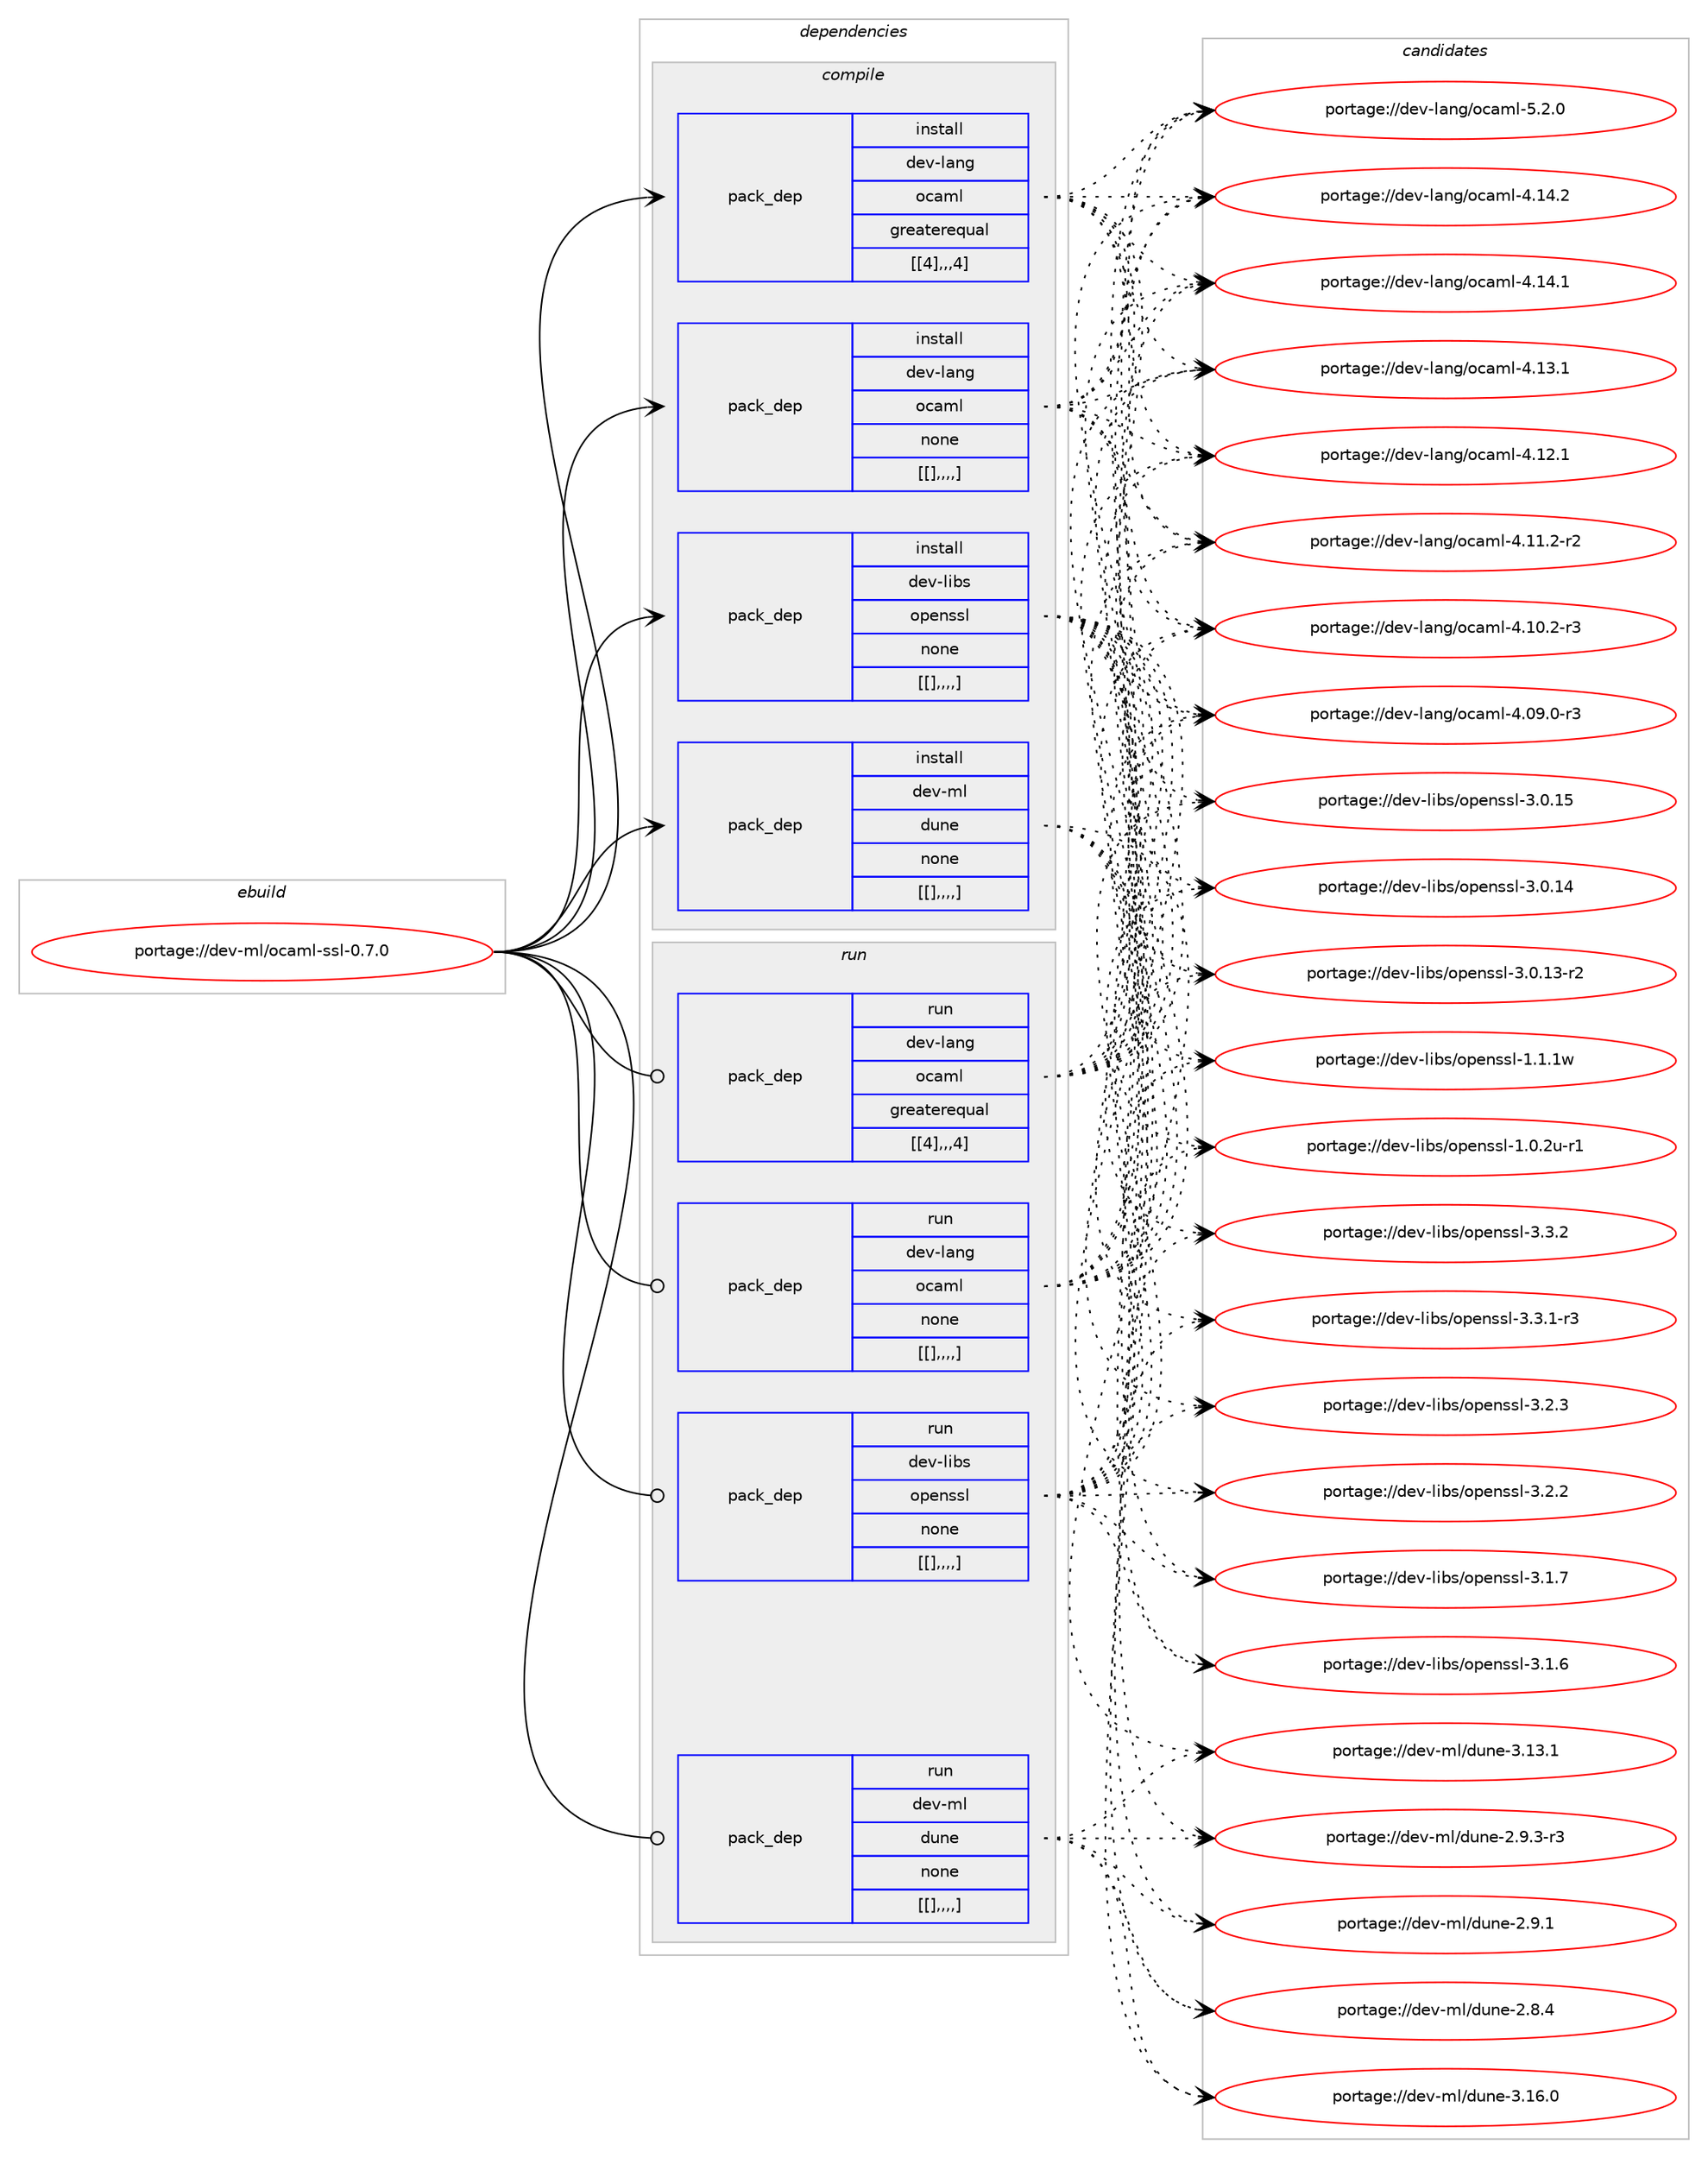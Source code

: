 digraph prolog {

# *************
# Graph options
# *************

newrank=true;
concentrate=true;
compound=true;
graph [rankdir=LR,fontname=Helvetica,fontsize=10,ranksep=1.5];#, ranksep=2.5, nodesep=0.2];
edge  [arrowhead=vee];
node  [fontname=Helvetica,fontsize=10];

# **********
# The ebuild
# **********

subgraph cluster_leftcol {
color=gray;
label=<<i>ebuild</i>>;
id [label="portage://dev-ml/ocaml-ssl-0.7.0", color=red, width=4, href="../dev-ml/ocaml-ssl-0.7.0.svg"];
}

# ****************
# The dependencies
# ****************

subgraph cluster_midcol {
color=gray;
label=<<i>dependencies</i>>;
subgraph cluster_compile {
fillcolor="#eeeeee";
style=filled;
label=<<i>compile</i>>;
subgraph pack90829 {
dependency122729 [label=<<TABLE BORDER="0" CELLBORDER="1" CELLSPACING="0" CELLPADDING="4" WIDTH="220"><TR><TD ROWSPAN="6" CELLPADDING="30">pack_dep</TD></TR><TR><TD WIDTH="110">install</TD></TR><TR><TD>dev-lang</TD></TR><TR><TD>ocaml</TD></TR><TR><TD>greaterequal</TD></TR><TR><TD>[[4],,,4]</TD></TR></TABLE>>, shape=none, color=blue];
}
id:e -> dependency122729:w [weight=20,style="solid",arrowhead="vee"];
subgraph pack90830 {
dependency122730 [label=<<TABLE BORDER="0" CELLBORDER="1" CELLSPACING="0" CELLPADDING="4" WIDTH="220"><TR><TD ROWSPAN="6" CELLPADDING="30">pack_dep</TD></TR><TR><TD WIDTH="110">install</TD></TR><TR><TD>dev-lang</TD></TR><TR><TD>ocaml</TD></TR><TR><TD>none</TD></TR><TR><TD>[[],,,,]</TD></TR></TABLE>>, shape=none, color=blue];
}
id:e -> dependency122730:w [weight=20,style="solid",arrowhead="vee"];
subgraph pack90831 {
dependency122731 [label=<<TABLE BORDER="0" CELLBORDER="1" CELLSPACING="0" CELLPADDING="4" WIDTH="220"><TR><TD ROWSPAN="6" CELLPADDING="30">pack_dep</TD></TR><TR><TD WIDTH="110">install</TD></TR><TR><TD>dev-libs</TD></TR><TR><TD>openssl</TD></TR><TR><TD>none</TD></TR><TR><TD>[[],,,,]</TD></TR></TABLE>>, shape=none, color=blue];
}
id:e -> dependency122731:w [weight=20,style="solid",arrowhead="vee"];
subgraph pack90832 {
dependency122732 [label=<<TABLE BORDER="0" CELLBORDER="1" CELLSPACING="0" CELLPADDING="4" WIDTH="220"><TR><TD ROWSPAN="6" CELLPADDING="30">pack_dep</TD></TR><TR><TD WIDTH="110">install</TD></TR><TR><TD>dev-ml</TD></TR><TR><TD>dune</TD></TR><TR><TD>none</TD></TR><TR><TD>[[],,,,]</TD></TR></TABLE>>, shape=none, color=blue];
}
id:e -> dependency122732:w [weight=20,style="solid",arrowhead="vee"];
}
subgraph cluster_compileandrun {
fillcolor="#eeeeee";
style=filled;
label=<<i>compile and run</i>>;
}
subgraph cluster_run {
fillcolor="#eeeeee";
style=filled;
label=<<i>run</i>>;
subgraph pack90833 {
dependency122733 [label=<<TABLE BORDER="0" CELLBORDER="1" CELLSPACING="0" CELLPADDING="4" WIDTH="220"><TR><TD ROWSPAN="6" CELLPADDING="30">pack_dep</TD></TR><TR><TD WIDTH="110">run</TD></TR><TR><TD>dev-lang</TD></TR><TR><TD>ocaml</TD></TR><TR><TD>greaterequal</TD></TR><TR><TD>[[4],,,4]</TD></TR></TABLE>>, shape=none, color=blue];
}
id:e -> dependency122733:w [weight=20,style="solid",arrowhead="odot"];
subgraph pack90834 {
dependency122734 [label=<<TABLE BORDER="0" CELLBORDER="1" CELLSPACING="0" CELLPADDING="4" WIDTH="220"><TR><TD ROWSPAN="6" CELLPADDING="30">pack_dep</TD></TR><TR><TD WIDTH="110">run</TD></TR><TR><TD>dev-lang</TD></TR><TR><TD>ocaml</TD></TR><TR><TD>none</TD></TR><TR><TD>[[],,,,]</TD></TR></TABLE>>, shape=none, color=blue];
}
id:e -> dependency122734:w [weight=20,style="solid",arrowhead="odot"];
subgraph pack90835 {
dependency122735 [label=<<TABLE BORDER="0" CELLBORDER="1" CELLSPACING="0" CELLPADDING="4" WIDTH="220"><TR><TD ROWSPAN="6" CELLPADDING="30">pack_dep</TD></TR><TR><TD WIDTH="110">run</TD></TR><TR><TD>dev-libs</TD></TR><TR><TD>openssl</TD></TR><TR><TD>none</TD></TR><TR><TD>[[],,,,]</TD></TR></TABLE>>, shape=none, color=blue];
}
id:e -> dependency122735:w [weight=20,style="solid",arrowhead="odot"];
subgraph pack90836 {
dependency122736 [label=<<TABLE BORDER="0" CELLBORDER="1" CELLSPACING="0" CELLPADDING="4" WIDTH="220"><TR><TD ROWSPAN="6" CELLPADDING="30">pack_dep</TD></TR><TR><TD WIDTH="110">run</TD></TR><TR><TD>dev-ml</TD></TR><TR><TD>dune</TD></TR><TR><TD>none</TD></TR><TR><TD>[[],,,,]</TD></TR></TABLE>>, shape=none, color=blue];
}
id:e -> dependency122736:w [weight=20,style="solid",arrowhead="odot"];
}
}

# **************
# The candidates
# **************

subgraph cluster_choices {
rank=same;
color=gray;
label=<<i>candidates</i>>;

subgraph choice90829 {
color=black;
nodesep=1;
choice1001011184510897110103471119997109108455346504648 [label="portage://dev-lang/ocaml-5.2.0", color=red, width=4,href="../dev-lang/ocaml-5.2.0.svg"];
choice100101118451089711010347111999710910845524649524650 [label="portage://dev-lang/ocaml-4.14.2", color=red, width=4,href="../dev-lang/ocaml-4.14.2.svg"];
choice100101118451089711010347111999710910845524649524649 [label="portage://dev-lang/ocaml-4.14.1", color=red, width=4,href="../dev-lang/ocaml-4.14.1.svg"];
choice100101118451089711010347111999710910845524649514649 [label="portage://dev-lang/ocaml-4.13.1", color=red, width=4,href="../dev-lang/ocaml-4.13.1.svg"];
choice100101118451089711010347111999710910845524649504649 [label="portage://dev-lang/ocaml-4.12.1", color=red, width=4,href="../dev-lang/ocaml-4.12.1.svg"];
choice1001011184510897110103471119997109108455246494946504511450 [label="portage://dev-lang/ocaml-4.11.2-r2", color=red, width=4,href="../dev-lang/ocaml-4.11.2-r2.svg"];
choice1001011184510897110103471119997109108455246494846504511451 [label="portage://dev-lang/ocaml-4.10.2-r3", color=red, width=4,href="../dev-lang/ocaml-4.10.2-r3.svg"];
choice1001011184510897110103471119997109108455246485746484511451 [label="portage://dev-lang/ocaml-4.09.0-r3", color=red, width=4,href="../dev-lang/ocaml-4.09.0-r3.svg"];
dependency122729:e -> choice1001011184510897110103471119997109108455346504648:w [style=dotted,weight="100"];
dependency122729:e -> choice100101118451089711010347111999710910845524649524650:w [style=dotted,weight="100"];
dependency122729:e -> choice100101118451089711010347111999710910845524649524649:w [style=dotted,weight="100"];
dependency122729:e -> choice100101118451089711010347111999710910845524649514649:w [style=dotted,weight="100"];
dependency122729:e -> choice100101118451089711010347111999710910845524649504649:w [style=dotted,weight="100"];
dependency122729:e -> choice1001011184510897110103471119997109108455246494946504511450:w [style=dotted,weight="100"];
dependency122729:e -> choice1001011184510897110103471119997109108455246494846504511451:w [style=dotted,weight="100"];
dependency122729:e -> choice1001011184510897110103471119997109108455246485746484511451:w [style=dotted,weight="100"];
}
subgraph choice90830 {
color=black;
nodesep=1;
choice1001011184510897110103471119997109108455346504648 [label="portage://dev-lang/ocaml-5.2.0", color=red, width=4,href="../dev-lang/ocaml-5.2.0.svg"];
choice100101118451089711010347111999710910845524649524650 [label="portage://dev-lang/ocaml-4.14.2", color=red, width=4,href="../dev-lang/ocaml-4.14.2.svg"];
choice100101118451089711010347111999710910845524649524649 [label="portage://dev-lang/ocaml-4.14.1", color=red, width=4,href="../dev-lang/ocaml-4.14.1.svg"];
choice100101118451089711010347111999710910845524649514649 [label="portage://dev-lang/ocaml-4.13.1", color=red, width=4,href="../dev-lang/ocaml-4.13.1.svg"];
choice100101118451089711010347111999710910845524649504649 [label="portage://dev-lang/ocaml-4.12.1", color=red, width=4,href="../dev-lang/ocaml-4.12.1.svg"];
choice1001011184510897110103471119997109108455246494946504511450 [label="portage://dev-lang/ocaml-4.11.2-r2", color=red, width=4,href="../dev-lang/ocaml-4.11.2-r2.svg"];
choice1001011184510897110103471119997109108455246494846504511451 [label="portage://dev-lang/ocaml-4.10.2-r3", color=red, width=4,href="../dev-lang/ocaml-4.10.2-r3.svg"];
choice1001011184510897110103471119997109108455246485746484511451 [label="portage://dev-lang/ocaml-4.09.0-r3", color=red, width=4,href="../dev-lang/ocaml-4.09.0-r3.svg"];
dependency122730:e -> choice1001011184510897110103471119997109108455346504648:w [style=dotted,weight="100"];
dependency122730:e -> choice100101118451089711010347111999710910845524649524650:w [style=dotted,weight="100"];
dependency122730:e -> choice100101118451089711010347111999710910845524649524649:w [style=dotted,weight="100"];
dependency122730:e -> choice100101118451089711010347111999710910845524649514649:w [style=dotted,weight="100"];
dependency122730:e -> choice100101118451089711010347111999710910845524649504649:w [style=dotted,weight="100"];
dependency122730:e -> choice1001011184510897110103471119997109108455246494946504511450:w [style=dotted,weight="100"];
dependency122730:e -> choice1001011184510897110103471119997109108455246494846504511451:w [style=dotted,weight="100"];
dependency122730:e -> choice1001011184510897110103471119997109108455246485746484511451:w [style=dotted,weight="100"];
}
subgraph choice90831 {
color=black;
nodesep=1;
choice100101118451081059811547111112101110115115108455146514650 [label="portage://dev-libs/openssl-3.3.2", color=red, width=4,href="../dev-libs/openssl-3.3.2.svg"];
choice1001011184510810598115471111121011101151151084551465146494511451 [label="portage://dev-libs/openssl-3.3.1-r3", color=red, width=4,href="../dev-libs/openssl-3.3.1-r3.svg"];
choice100101118451081059811547111112101110115115108455146504651 [label="portage://dev-libs/openssl-3.2.3", color=red, width=4,href="../dev-libs/openssl-3.2.3.svg"];
choice100101118451081059811547111112101110115115108455146504650 [label="portage://dev-libs/openssl-3.2.2", color=red, width=4,href="../dev-libs/openssl-3.2.2.svg"];
choice100101118451081059811547111112101110115115108455146494655 [label="portage://dev-libs/openssl-3.1.7", color=red, width=4,href="../dev-libs/openssl-3.1.7.svg"];
choice100101118451081059811547111112101110115115108455146494654 [label="portage://dev-libs/openssl-3.1.6", color=red, width=4,href="../dev-libs/openssl-3.1.6.svg"];
choice10010111845108105981154711111210111011511510845514648464953 [label="portage://dev-libs/openssl-3.0.15", color=red, width=4,href="../dev-libs/openssl-3.0.15.svg"];
choice10010111845108105981154711111210111011511510845514648464952 [label="portage://dev-libs/openssl-3.0.14", color=red, width=4,href="../dev-libs/openssl-3.0.14.svg"];
choice100101118451081059811547111112101110115115108455146484649514511450 [label="portage://dev-libs/openssl-3.0.13-r2", color=red, width=4,href="../dev-libs/openssl-3.0.13-r2.svg"];
choice100101118451081059811547111112101110115115108454946494649119 [label="portage://dev-libs/openssl-1.1.1w", color=red, width=4,href="../dev-libs/openssl-1.1.1w.svg"];
choice1001011184510810598115471111121011101151151084549464846501174511449 [label="portage://dev-libs/openssl-1.0.2u-r1", color=red, width=4,href="../dev-libs/openssl-1.0.2u-r1.svg"];
dependency122731:e -> choice100101118451081059811547111112101110115115108455146514650:w [style=dotted,weight="100"];
dependency122731:e -> choice1001011184510810598115471111121011101151151084551465146494511451:w [style=dotted,weight="100"];
dependency122731:e -> choice100101118451081059811547111112101110115115108455146504651:w [style=dotted,weight="100"];
dependency122731:e -> choice100101118451081059811547111112101110115115108455146504650:w [style=dotted,weight="100"];
dependency122731:e -> choice100101118451081059811547111112101110115115108455146494655:w [style=dotted,weight="100"];
dependency122731:e -> choice100101118451081059811547111112101110115115108455146494654:w [style=dotted,weight="100"];
dependency122731:e -> choice10010111845108105981154711111210111011511510845514648464953:w [style=dotted,weight="100"];
dependency122731:e -> choice10010111845108105981154711111210111011511510845514648464952:w [style=dotted,weight="100"];
dependency122731:e -> choice100101118451081059811547111112101110115115108455146484649514511450:w [style=dotted,weight="100"];
dependency122731:e -> choice100101118451081059811547111112101110115115108454946494649119:w [style=dotted,weight="100"];
dependency122731:e -> choice1001011184510810598115471111121011101151151084549464846501174511449:w [style=dotted,weight="100"];
}
subgraph choice90832 {
color=black;
nodesep=1;
choice100101118451091084710011711010145514649544648 [label="portage://dev-ml/dune-3.16.0", color=red, width=4,href="../dev-ml/dune-3.16.0.svg"];
choice100101118451091084710011711010145514649514649 [label="portage://dev-ml/dune-3.13.1", color=red, width=4,href="../dev-ml/dune-3.13.1.svg"];
choice10010111845109108471001171101014550465746514511451 [label="portage://dev-ml/dune-2.9.3-r3", color=red, width=4,href="../dev-ml/dune-2.9.3-r3.svg"];
choice1001011184510910847100117110101455046574649 [label="portage://dev-ml/dune-2.9.1", color=red, width=4,href="../dev-ml/dune-2.9.1.svg"];
choice1001011184510910847100117110101455046564652 [label="portage://dev-ml/dune-2.8.4", color=red, width=4,href="../dev-ml/dune-2.8.4.svg"];
dependency122732:e -> choice100101118451091084710011711010145514649544648:w [style=dotted,weight="100"];
dependency122732:e -> choice100101118451091084710011711010145514649514649:w [style=dotted,weight="100"];
dependency122732:e -> choice10010111845109108471001171101014550465746514511451:w [style=dotted,weight="100"];
dependency122732:e -> choice1001011184510910847100117110101455046574649:w [style=dotted,weight="100"];
dependency122732:e -> choice1001011184510910847100117110101455046564652:w [style=dotted,weight="100"];
}
subgraph choice90833 {
color=black;
nodesep=1;
choice1001011184510897110103471119997109108455346504648 [label="portage://dev-lang/ocaml-5.2.0", color=red, width=4,href="../dev-lang/ocaml-5.2.0.svg"];
choice100101118451089711010347111999710910845524649524650 [label="portage://dev-lang/ocaml-4.14.2", color=red, width=4,href="../dev-lang/ocaml-4.14.2.svg"];
choice100101118451089711010347111999710910845524649524649 [label="portage://dev-lang/ocaml-4.14.1", color=red, width=4,href="../dev-lang/ocaml-4.14.1.svg"];
choice100101118451089711010347111999710910845524649514649 [label="portage://dev-lang/ocaml-4.13.1", color=red, width=4,href="../dev-lang/ocaml-4.13.1.svg"];
choice100101118451089711010347111999710910845524649504649 [label="portage://dev-lang/ocaml-4.12.1", color=red, width=4,href="../dev-lang/ocaml-4.12.1.svg"];
choice1001011184510897110103471119997109108455246494946504511450 [label="portage://dev-lang/ocaml-4.11.2-r2", color=red, width=4,href="../dev-lang/ocaml-4.11.2-r2.svg"];
choice1001011184510897110103471119997109108455246494846504511451 [label="portage://dev-lang/ocaml-4.10.2-r3", color=red, width=4,href="../dev-lang/ocaml-4.10.2-r3.svg"];
choice1001011184510897110103471119997109108455246485746484511451 [label="portage://dev-lang/ocaml-4.09.0-r3", color=red, width=4,href="../dev-lang/ocaml-4.09.0-r3.svg"];
dependency122733:e -> choice1001011184510897110103471119997109108455346504648:w [style=dotted,weight="100"];
dependency122733:e -> choice100101118451089711010347111999710910845524649524650:w [style=dotted,weight="100"];
dependency122733:e -> choice100101118451089711010347111999710910845524649524649:w [style=dotted,weight="100"];
dependency122733:e -> choice100101118451089711010347111999710910845524649514649:w [style=dotted,weight="100"];
dependency122733:e -> choice100101118451089711010347111999710910845524649504649:w [style=dotted,weight="100"];
dependency122733:e -> choice1001011184510897110103471119997109108455246494946504511450:w [style=dotted,weight="100"];
dependency122733:e -> choice1001011184510897110103471119997109108455246494846504511451:w [style=dotted,weight="100"];
dependency122733:e -> choice1001011184510897110103471119997109108455246485746484511451:w [style=dotted,weight="100"];
}
subgraph choice90834 {
color=black;
nodesep=1;
choice1001011184510897110103471119997109108455346504648 [label="portage://dev-lang/ocaml-5.2.0", color=red, width=4,href="../dev-lang/ocaml-5.2.0.svg"];
choice100101118451089711010347111999710910845524649524650 [label="portage://dev-lang/ocaml-4.14.2", color=red, width=4,href="../dev-lang/ocaml-4.14.2.svg"];
choice100101118451089711010347111999710910845524649524649 [label="portage://dev-lang/ocaml-4.14.1", color=red, width=4,href="../dev-lang/ocaml-4.14.1.svg"];
choice100101118451089711010347111999710910845524649514649 [label="portage://dev-lang/ocaml-4.13.1", color=red, width=4,href="../dev-lang/ocaml-4.13.1.svg"];
choice100101118451089711010347111999710910845524649504649 [label="portage://dev-lang/ocaml-4.12.1", color=red, width=4,href="../dev-lang/ocaml-4.12.1.svg"];
choice1001011184510897110103471119997109108455246494946504511450 [label="portage://dev-lang/ocaml-4.11.2-r2", color=red, width=4,href="../dev-lang/ocaml-4.11.2-r2.svg"];
choice1001011184510897110103471119997109108455246494846504511451 [label="portage://dev-lang/ocaml-4.10.2-r3", color=red, width=4,href="../dev-lang/ocaml-4.10.2-r3.svg"];
choice1001011184510897110103471119997109108455246485746484511451 [label="portage://dev-lang/ocaml-4.09.0-r3", color=red, width=4,href="../dev-lang/ocaml-4.09.0-r3.svg"];
dependency122734:e -> choice1001011184510897110103471119997109108455346504648:w [style=dotted,weight="100"];
dependency122734:e -> choice100101118451089711010347111999710910845524649524650:w [style=dotted,weight="100"];
dependency122734:e -> choice100101118451089711010347111999710910845524649524649:w [style=dotted,weight="100"];
dependency122734:e -> choice100101118451089711010347111999710910845524649514649:w [style=dotted,weight="100"];
dependency122734:e -> choice100101118451089711010347111999710910845524649504649:w [style=dotted,weight="100"];
dependency122734:e -> choice1001011184510897110103471119997109108455246494946504511450:w [style=dotted,weight="100"];
dependency122734:e -> choice1001011184510897110103471119997109108455246494846504511451:w [style=dotted,weight="100"];
dependency122734:e -> choice1001011184510897110103471119997109108455246485746484511451:w [style=dotted,weight="100"];
}
subgraph choice90835 {
color=black;
nodesep=1;
choice100101118451081059811547111112101110115115108455146514650 [label="portage://dev-libs/openssl-3.3.2", color=red, width=4,href="../dev-libs/openssl-3.3.2.svg"];
choice1001011184510810598115471111121011101151151084551465146494511451 [label="portage://dev-libs/openssl-3.3.1-r3", color=red, width=4,href="../dev-libs/openssl-3.3.1-r3.svg"];
choice100101118451081059811547111112101110115115108455146504651 [label="portage://dev-libs/openssl-3.2.3", color=red, width=4,href="../dev-libs/openssl-3.2.3.svg"];
choice100101118451081059811547111112101110115115108455146504650 [label="portage://dev-libs/openssl-3.2.2", color=red, width=4,href="../dev-libs/openssl-3.2.2.svg"];
choice100101118451081059811547111112101110115115108455146494655 [label="portage://dev-libs/openssl-3.1.7", color=red, width=4,href="../dev-libs/openssl-3.1.7.svg"];
choice100101118451081059811547111112101110115115108455146494654 [label="portage://dev-libs/openssl-3.1.6", color=red, width=4,href="../dev-libs/openssl-3.1.6.svg"];
choice10010111845108105981154711111210111011511510845514648464953 [label="portage://dev-libs/openssl-3.0.15", color=red, width=4,href="../dev-libs/openssl-3.0.15.svg"];
choice10010111845108105981154711111210111011511510845514648464952 [label="portage://dev-libs/openssl-3.0.14", color=red, width=4,href="../dev-libs/openssl-3.0.14.svg"];
choice100101118451081059811547111112101110115115108455146484649514511450 [label="portage://dev-libs/openssl-3.0.13-r2", color=red, width=4,href="../dev-libs/openssl-3.0.13-r2.svg"];
choice100101118451081059811547111112101110115115108454946494649119 [label="portage://dev-libs/openssl-1.1.1w", color=red, width=4,href="../dev-libs/openssl-1.1.1w.svg"];
choice1001011184510810598115471111121011101151151084549464846501174511449 [label="portage://dev-libs/openssl-1.0.2u-r1", color=red, width=4,href="../dev-libs/openssl-1.0.2u-r1.svg"];
dependency122735:e -> choice100101118451081059811547111112101110115115108455146514650:w [style=dotted,weight="100"];
dependency122735:e -> choice1001011184510810598115471111121011101151151084551465146494511451:w [style=dotted,weight="100"];
dependency122735:e -> choice100101118451081059811547111112101110115115108455146504651:w [style=dotted,weight="100"];
dependency122735:e -> choice100101118451081059811547111112101110115115108455146504650:w [style=dotted,weight="100"];
dependency122735:e -> choice100101118451081059811547111112101110115115108455146494655:w [style=dotted,weight="100"];
dependency122735:e -> choice100101118451081059811547111112101110115115108455146494654:w [style=dotted,weight="100"];
dependency122735:e -> choice10010111845108105981154711111210111011511510845514648464953:w [style=dotted,weight="100"];
dependency122735:e -> choice10010111845108105981154711111210111011511510845514648464952:w [style=dotted,weight="100"];
dependency122735:e -> choice100101118451081059811547111112101110115115108455146484649514511450:w [style=dotted,weight="100"];
dependency122735:e -> choice100101118451081059811547111112101110115115108454946494649119:w [style=dotted,weight="100"];
dependency122735:e -> choice1001011184510810598115471111121011101151151084549464846501174511449:w [style=dotted,weight="100"];
}
subgraph choice90836 {
color=black;
nodesep=1;
choice100101118451091084710011711010145514649544648 [label="portage://dev-ml/dune-3.16.0", color=red, width=4,href="../dev-ml/dune-3.16.0.svg"];
choice100101118451091084710011711010145514649514649 [label="portage://dev-ml/dune-3.13.1", color=red, width=4,href="../dev-ml/dune-3.13.1.svg"];
choice10010111845109108471001171101014550465746514511451 [label="portage://dev-ml/dune-2.9.3-r3", color=red, width=4,href="../dev-ml/dune-2.9.3-r3.svg"];
choice1001011184510910847100117110101455046574649 [label="portage://dev-ml/dune-2.9.1", color=red, width=4,href="../dev-ml/dune-2.9.1.svg"];
choice1001011184510910847100117110101455046564652 [label="portage://dev-ml/dune-2.8.4", color=red, width=4,href="../dev-ml/dune-2.8.4.svg"];
dependency122736:e -> choice100101118451091084710011711010145514649544648:w [style=dotted,weight="100"];
dependency122736:e -> choice100101118451091084710011711010145514649514649:w [style=dotted,weight="100"];
dependency122736:e -> choice10010111845109108471001171101014550465746514511451:w [style=dotted,weight="100"];
dependency122736:e -> choice1001011184510910847100117110101455046574649:w [style=dotted,weight="100"];
dependency122736:e -> choice1001011184510910847100117110101455046564652:w [style=dotted,weight="100"];
}
}

}
